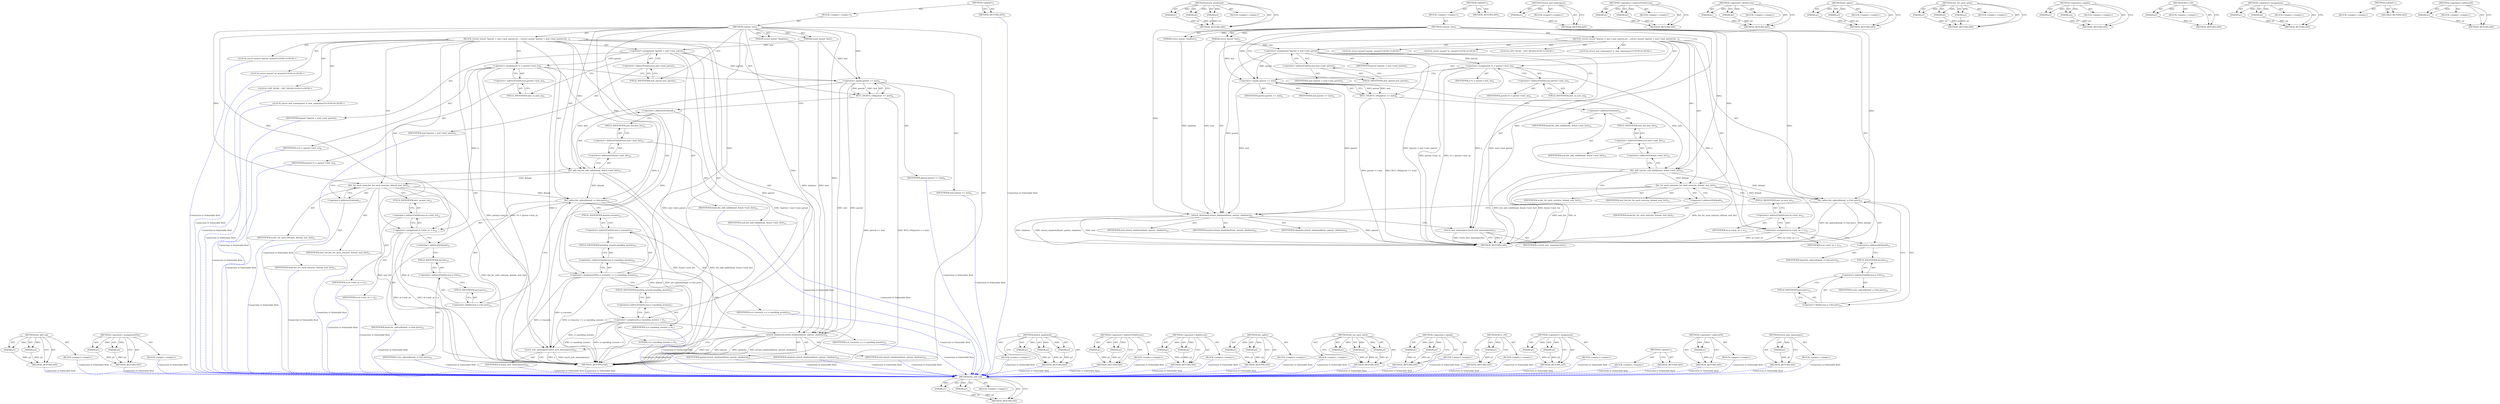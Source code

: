 digraph "touch_mnt_namespace" {
vulnerable_101 [label=<(METHOD,list_add_tail)>];
vulnerable_102 [label=<(PARAM,p1)>];
vulnerable_103 [label=<(PARAM,p2)>];
vulnerable_104 [label=<(BLOCK,&lt;empty&gt;,&lt;empty&gt;)>];
vulnerable_105 [label=<(METHOD_RETURN,ANY)>];
vulnerable_126 [label=<(METHOD,attach_shadowed)>];
vulnerable_127 [label=<(PARAM,p1)>];
vulnerable_128 [label=<(PARAM,p2)>];
vulnerable_129 [label=<(PARAM,p3)>];
vulnerable_130 [label=<(BLOCK,&lt;empty&gt;,&lt;empty&gt;)>];
vulnerable_131 [label=<(METHOD_RETURN,ANY)>];
vulnerable_6 [label=<(METHOD,&lt;global&gt;)<SUB>1</SUB>>];
vulnerable_7 [label=<(BLOCK,&lt;empty&gt;,&lt;empty&gt;)<SUB>1</SUB>>];
vulnerable_8 [label=<(METHOD,commit_tree)<SUB>1</SUB>>];
vulnerable_9 [label=<(PARAM,struct mount *mnt)<SUB>1</SUB>>];
vulnerable_10 [label=<(PARAM,struct mount *shadows)<SUB>1</SUB>>];
vulnerable_11 [label=<(BLOCK,{
	struct mount *parent = mnt-&gt;mnt_parent;
	str...,{
	struct mount *parent = mnt-&gt;mnt_parent;
	str...)<SUB>2</SUB>>];
vulnerable_12 [label="<(LOCAL,struct mount* parent: mount*)<SUB>3</SUB>>"];
vulnerable_13 [label=<(&lt;operator&gt;.assignment,*parent = mnt-&gt;mnt_parent)<SUB>3</SUB>>];
vulnerable_14 [label=<(IDENTIFIER,parent,*parent = mnt-&gt;mnt_parent)<SUB>3</SUB>>];
vulnerable_15 [label=<(&lt;operator&gt;.indirectFieldAccess,mnt-&gt;mnt_parent)<SUB>3</SUB>>];
vulnerable_16 [label=<(IDENTIFIER,mnt,*parent = mnt-&gt;mnt_parent)<SUB>3</SUB>>];
vulnerable_17 [label=<(FIELD_IDENTIFIER,mnt_parent,mnt_parent)<SUB>3</SUB>>];
vulnerable_18 [label="<(LOCAL,struct mount* m: mount*)<SUB>4</SUB>>"];
vulnerable_19 [label="<(LOCAL,LIST_HEAD : LIST_HEAD)<SUB>5</SUB>>"];
vulnerable_20 [label="<(LOCAL,struct mnt_namespace* n: mnt_namespace*)<SUB>6</SUB>>"];
vulnerable_21 [label=<(&lt;operator&gt;.assignment,*n = parent-&gt;mnt_ns)<SUB>6</SUB>>];
vulnerable_22 [label=<(IDENTIFIER,n,*n = parent-&gt;mnt_ns)<SUB>6</SUB>>];
vulnerable_23 [label=<(&lt;operator&gt;.indirectFieldAccess,parent-&gt;mnt_ns)<SUB>6</SUB>>];
vulnerable_24 [label=<(IDENTIFIER,parent,*n = parent-&gt;mnt_ns)<SUB>6</SUB>>];
vulnerable_25 [label=<(FIELD_IDENTIFIER,mnt_ns,mnt_ns)<SUB>6</SUB>>];
vulnerable_26 [label=<(BUG_ON,BUG_ON(parent == mnt))<SUB>8</SUB>>];
vulnerable_27 [label=<(&lt;operator&gt;.equals,parent == mnt)<SUB>8</SUB>>];
vulnerable_28 [label=<(IDENTIFIER,parent,parent == mnt)<SUB>8</SUB>>];
vulnerable_29 [label=<(IDENTIFIER,mnt,parent == mnt)<SUB>8</SUB>>];
vulnerable_30 [label=<(list_add_tail,list_add_tail(&amp;head, &amp;mnt-&gt;mnt_list))<SUB>10</SUB>>];
vulnerable_31 [label=<(&lt;operator&gt;.addressOf,&amp;head)<SUB>10</SUB>>];
vulnerable_32 [label=<(IDENTIFIER,head,list_add_tail(&amp;head, &amp;mnt-&gt;mnt_list))<SUB>10</SUB>>];
vulnerable_33 [label=<(&lt;operator&gt;.addressOf,&amp;mnt-&gt;mnt_list)<SUB>10</SUB>>];
vulnerable_34 [label=<(&lt;operator&gt;.indirectFieldAccess,mnt-&gt;mnt_list)<SUB>10</SUB>>];
vulnerable_35 [label=<(IDENTIFIER,mnt,list_add_tail(&amp;head, &amp;mnt-&gt;mnt_list))<SUB>10</SUB>>];
vulnerable_36 [label=<(FIELD_IDENTIFIER,mnt_list,mnt_list)<SUB>10</SUB>>];
vulnerable_37 [label=<(list_for_each_entry,list_for_each_entry(m, &amp;head, mnt_list))<SUB>11</SUB>>];
vulnerable_38 [label=<(IDENTIFIER,m,list_for_each_entry(m, &amp;head, mnt_list))<SUB>11</SUB>>];
vulnerable_39 [label=<(&lt;operator&gt;.addressOf,&amp;head)<SUB>11</SUB>>];
vulnerable_40 [label=<(IDENTIFIER,head,list_for_each_entry(m, &amp;head, mnt_list))<SUB>11</SUB>>];
vulnerable_41 [label=<(IDENTIFIER,mnt_list,list_for_each_entry(m, &amp;head, mnt_list))<SUB>11</SUB>>];
vulnerable_42 [label=<(&lt;operator&gt;.assignment,m-&gt;mnt_ns = n)<SUB>12</SUB>>];
vulnerable_43 [label=<(&lt;operator&gt;.indirectFieldAccess,m-&gt;mnt_ns)<SUB>12</SUB>>];
vulnerable_44 [label=<(IDENTIFIER,m,m-&gt;mnt_ns = n)<SUB>12</SUB>>];
vulnerable_45 [label=<(FIELD_IDENTIFIER,mnt_ns,mnt_ns)<SUB>12</SUB>>];
vulnerable_46 [label=<(IDENTIFIER,n,m-&gt;mnt_ns = n)<SUB>12</SUB>>];
vulnerable_47 [label=<(list_splice,list_splice(&amp;head, n-&gt;list.prev))<SUB>14</SUB>>];
vulnerable_48 [label=<(&lt;operator&gt;.addressOf,&amp;head)<SUB>14</SUB>>];
vulnerable_49 [label=<(IDENTIFIER,head,list_splice(&amp;head, n-&gt;list.prev))<SUB>14</SUB>>];
vulnerable_50 [label=<(&lt;operator&gt;.fieldAccess,n-&gt;list.prev)<SUB>14</SUB>>];
vulnerable_51 [label=<(&lt;operator&gt;.indirectFieldAccess,n-&gt;list)<SUB>14</SUB>>];
vulnerable_52 [label=<(IDENTIFIER,n,list_splice(&amp;head, n-&gt;list.prev))<SUB>14</SUB>>];
vulnerable_53 [label=<(FIELD_IDENTIFIER,list,list)<SUB>14</SUB>>];
vulnerable_54 [label=<(FIELD_IDENTIFIER,prev,prev)<SUB>14</SUB>>];
vulnerable_55 [label=<(attach_shadowed,attach_shadowed(mnt, parent, shadows))<SUB>16</SUB>>];
vulnerable_56 [label=<(IDENTIFIER,mnt,attach_shadowed(mnt, parent, shadows))<SUB>16</SUB>>];
vulnerable_57 [label=<(IDENTIFIER,parent,attach_shadowed(mnt, parent, shadows))<SUB>16</SUB>>];
vulnerable_58 [label=<(IDENTIFIER,shadows,attach_shadowed(mnt, parent, shadows))<SUB>16</SUB>>];
vulnerable_59 [label=<(touch_mnt_namespace,touch_mnt_namespace(n))<SUB>17</SUB>>];
vulnerable_60 [label=<(IDENTIFIER,n,touch_mnt_namespace(n))<SUB>17</SUB>>];
vulnerable_61 [label=<(METHOD_RETURN,void)<SUB>1</SUB>>];
vulnerable_63 [label=<(METHOD_RETURN,ANY)<SUB>1</SUB>>];
vulnerable_132 [label=<(METHOD,touch_mnt_namespace)>];
vulnerable_133 [label=<(PARAM,p1)>];
vulnerable_134 [label=<(BLOCK,&lt;empty&gt;,&lt;empty&gt;)>];
vulnerable_135 [label=<(METHOD_RETURN,ANY)>];
vulnerable_87 [label=<(METHOD,&lt;operator&gt;.indirectFieldAccess)>];
vulnerable_88 [label=<(PARAM,p1)>];
vulnerable_89 [label=<(PARAM,p2)>];
vulnerable_90 [label=<(BLOCK,&lt;empty&gt;,&lt;empty&gt;)>];
vulnerable_91 [label=<(METHOD_RETURN,ANY)>];
vulnerable_121 [label=<(METHOD,&lt;operator&gt;.fieldAccess)>];
vulnerable_122 [label=<(PARAM,p1)>];
vulnerable_123 [label=<(PARAM,p2)>];
vulnerable_124 [label=<(BLOCK,&lt;empty&gt;,&lt;empty&gt;)>];
vulnerable_125 [label=<(METHOD_RETURN,ANY)>];
vulnerable_116 [label=<(METHOD,list_splice)>];
vulnerable_117 [label=<(PARAM,p1)>];
vulnerable_118 [label=<(PARAM,p2)>];
vulnerable_119 [label=<(BLOCK,&lt;empty&gt;,&lt;empty&gt;)>];
vulnerable_120 [label=<(METHOD_RETURN,ANY)>];
vulnerable_110 [label=<(METHOD,list_for_each_entry)>];
vulnerable_111 [label=<(PARAM,p1)>];
vulnerable_112 [label=<(PARAM,p2)>];
vulnerable_113 [label=<(PARAM,p3)>];
vulnerable_114 [label=<(BLOCK,&lt;empty&gt;,&lt;empty&gt;)>];
vulnerable_115 [label=<(METHOD_RETURN,ANY)>];
vulnerable_96 [label=<(METHOD,&lt;operator&gt;.equals)>];
vulnerable_97 [label=<(PARAM,p1)>];
vulnerable_98 [label=<(PARAM,p2)>];
vulnerable_99 [label=<(BLOCK,&lt;empty&gt;,&lt;empty&gt;)>];
vulnerable_100 [label=<(METHOD_RETURN,ANY)>];
vulnerable_92 [label=<(METHOD,BUG_ON)>];
vulnerable_93 [label=<(PARAM,p1)>];
vulnerable_94 [label=<(BLOCK,&lt;empty&gt;,&lt;empty&gt;)>];
vulnerable_95 [label=<(METHOD_RETURN,ANY)>];
vulnerable_82 [label=<(METHOD,&lt;operator&gt;.assignment)>];
vulnerable_83 [label=<(PARAM,p1)>];
vulnerable_84 [label=<(PARAM,p2)>];
vulnerable_85 [label=<(BLOCK,&lt;empty&gt;,&lt;empty&gt;)>];
vulnerable_86 [label=<(METHOD_RETURN,ANY)>];
vulnerable_76 [label=<(METHOD,&lt;global&gt;)<SUB>1</SUB>>];
vulnerable_77 [label=<(BLOCK,&lt;empty&gt;,&lt;empty&gt;)>];
vulnerable_78 [label=<(METHOD_RETURN,ANY)>];
vulnerable_106 [label=<(METHOD,&lt;operator&gt;.addressOf)>];
vulnerable_107 [label=<(PARAM,p1)>];
vulnerable_108 [label=<(BLOCK,&lt;empty&gt;,&lt;empty&gt;)>];
vulnerable_109 [label=<(METHOD_RETURN,ANY)>];
fixed_115 [label=<(METHOD,list_add_tail)>];
fixed_116 [label=<(PARAM,p1)>];
fixed_117 [label=<(PARAM,p2)>];
fixed_118 [label=<(BLOCK,&lt;empty&gt;,&lt;empty&gt;)>];
fixed_119 [label=<(METHOD_RETURN,ANY)>];
fixed_140 [label=<(METHOD,&lt;operator&gt;.assignmentPlus)>];
fixed_141 [label=<(PARAM,p1)>];
fixed_142 [label=<(PARAM,p2)>];
fixed_143 [label=<(BLOCK,&lt;empty&gt;,&lt;empty&gt;)>];
fixed_144 [label=<(METHOD_RETURN,ANY)>];
fixed_6 [label=<(METHOD,&lt;global&gt;)<SUB>1</SUB>>];
fixed_7 [label=<(BLOCK,&lt;empty&gt;,&lt;empty&gt;)<SUB>1</SUB>>];
fixed_8 [label=<(METHOD,commit_tree)<SUB>1</SUB>>];
fixed_9 [label=<(PARAM,struct mount *mnt)<SUB>1</SUB>>];
fixed_10 [label=<(PARAM,struct mount *shadows)<SUB>1</SUB>>];
fixed_11 [label=<(BLOCK,{
	struct mount *parent = mnt-&gt;mnt_parent;
	str...,{
	struct mount *parent = mnt-&gt;mnt_parent;
	str...)<SUB>2</SUB>>];
fixed_12 [label="<(LOCAL,struct mount* parent: mount*)<SUB>3</SUB>>"];
fixed_13 [label=<(&lt;operator&gt;.assignment,*parent = mnt-&gt;mnt_parent)<SUB>3</SUB>>];
fixed_14 [label=<(IDENTIFIER,parent,*parent = mnt-&gt;mnt_parent)<SUB>3</SUB>>];
fixed_15 [label=<(&lt;operator&gt;.indirectFieldAccess,mnt-&gt;mnt_parent)<SUB>3</SUB>>];
fixed_16 [label=<(IDENTIFIER,mnt,*parent = mnt-&gt;mnt_parent)<SUB>3</SUB>>];
fixed_17 [label=<(FIELD_IDENTIFIER,mnt_parent,mnt_parent)<SUB>3</SUB>>];
fixed_18 [label="<(LOCAL,struct mount* m: mount*)<SUB>4</SUB>>"];
fixed_19 [label="<(LOCAL,LIST_HEAD : LIST_HEAD)<SUB>5</SUB>>"];
fixed_20 [label="<(LOCAL,struct mnt_namespace* n: mnt_namespace*)<SUB>6</SUB>>"];
fixed_21 [label=<(&lt;operator&gt;.assignment,*n = parent-&gt;mnt_ns)<SUB>6</SUB>>];
fixed_22 [label=<(IDENTIFIER,n,*n = parent-&gt;mnt_ns)<SUB>6</SUB>>];
fixed_23 [label=<(&lt;operator&gt;.indirectFieldAccess,parent-&gt;mnt_ns)<SUB>6</SUB>>];
fixed_24 [label=<(IDENTIFIER,parent,*n = parent-&gt;mnt_ns)<SUB>6</SUB>>];
fixed_25 [label=<(FIELD_IDENTIFIER,mnt_ns,mnt_ns)<SUB>6</SUB>>];
fixed_26 [label=<(BUG_ON,BUG_ON(parent == mnt))<SUB>8</SUB>>];
fixed_27 [label=<(&lt;operator&gt;.equals,parent == mnt)<SUB>8</SUB>>];
fixed_28 [label=<(IDENTIFIER,parent,parent == mnt)<SUB>8</SUB>>];
fixed_29 [label=<(IDENTIFIER,mnt,parent == mnt)<SUB>8</SUB>>];
fixed_30 [label=<(list_add_tail,list_add_tail(&amp;head, &amp;mnt-&gt;mnt_list))<SUB>10</SUB>>];
fixed_31 [label=<(&lt;operator&gt;.addressOf,&amp;head)<SUB>10</SUB>>];
fixed_32 [label=<(IDENTIFIER,head,list_add_tail(&amp;head, &amp;mnt-&gt;mnt_list))<SUB>10</SUB>>];
fixed_33 [label=<(&lt;operator&gt;.addressOf,&amp;mnt-&gt;mnt_list)<SUB>10</SUB>>];
fixed_34 [label=<(&lt;operator&gt;.indirectFieldAccess,mnt-&gt;mnt_list)<SUB>10</SUB>>];
fixed_35 [label=<(IDENTIFIER,mnt,list_add_tail(&amp;head, &amp;mnt-&gt;mnt_list))<SUB>10</SUB>>];
fixed_36 [label=<(FIELD_IDENTIFIER,mnt_list,mnt_list)<SUB>10</SUB>>];
fixed_37 [label=<(list_for_each_entry,list_for_each_entry(m, &amp;head, mnt_list))<SUB>11</SUB>>];
fixed_38 [label=<(IDENTIFIER,m,list_for_each_entry(m, &amp;head, mnt_list))<SUB>11</SUB>>];
fixed_39 [label=<(&lt;operator&gt;.addressOf,&amp;head)<SUB>11</SUB>>];
fixed_40 [label=<(IDENTIFIER,head,list_for_each_entry(m, &amp;head, mnt_list))<SUB>11</SUB>>];
fixed_41 [label=<(IDENTIFIER,mnt_list,list_for_each_entry(m, &amp;head, mnt_list))<SUB>11</SUB>>];
fixed_42 [label=<(&lt;operator&gt;.assignment,m-&gt;mnt_ns = n)<SUB>12</SUB>>];
fixed_43 [label=<(&lt;operator&gt;.indirectFieldAccess,m-&gt;mnt_ns)<SUB>12</SUB>>];
fixed_44 [label=<(IDENTIFIER,m,m-&gt;mnt_ns = n)<SUB>12</SUB>>];
fixed_45 [label=<(FIELD_IDENTIFIER,mnt_ns,mnt_ns)<SUB>12</SUB>>];
fixed_46 [label=<(IDENTIFIER,n,m-&gt;mnt_ns = n)<SUB>12</SUB>>];
fixed_47 [label=<(list_splice,list_splice(&amp;head, n-&gt;list.prev))<SUB>14</SUB>>];
fixed_48 [label=<(&lt;operator&gt;.addressOf,&amp;head)<SUB>14</SUB>>];
fixed_49 [label=<(IDENTIFIER,head,list_splice(&amp;head, n-&gt;list.prev))<SUB>14</SUB>>];
fixed_50 [label=<(&lt;operator&gt;.fieldAccess,n-&gt;list.prev)<SUB>14</SUB>>];
fixed_51 [label=<(&lt;operator&gt;.indirectFieldAccess,n-&gt;list)<SUB>14</SUB>>];
fixed_52 [label=<(IDENTIFIER,n,list_splice(&amp;head, n-&gt;list.prev))<SUB>14</SUB>>];
fixed_53 [label=<(FIELD_IDENTIFIER,list,list)<SUB>14</SUB>>];
fixed_54 [label=<(FIELD_IDENTIFIER,prev,prev)<SUB>14</SUB>>];
fixed_55 [label=<(&lt;operator&gt;.assignmentPlus,n-&gt;mounts += n-&gt;pending_mounts)<SUB>16</SUB>>];
fixed_56 [label=<(&lt;operator&gt;.indirectFieldAccess,n-&gt;mounts)<SUB>16</SUB>>];
fixed_57 [label=<(IDENTIFIER,n,n-&gt;mounts += n-&gt;pending_mounts)<SUB>16</SUB>>];
fixed_58 [label=<(FIELD_IDENTIFIER,mounts,mounts)<SUB>16</SUB>>];
fixed_59 [label=<(&lt;operator&gt;.indirectFieldAccess,n-&gt;pending_mounts)<SUB>16</SUB>>];
fixed_60 [label=<(IDENTIFIER,n,n-&gt;mounts += n-&gt;pending_mounts)<SUB>16</SUB>>];
fixed_61 [label=<(FIELD_IDENTIFIER,pending_mounts,pending_mounts)<SUB>16</SUB>>];
fixed_62 [label=<(&lt;operator&gt;.assignment,n-&gt;pending_mounts = 0)<SUB>17</SUB>>];
fixed_63 [label=<(&lt;operator&gt;.indirectFieldAccess,n-&gt;pending_mounts)<SUB>17</SUB>>];
fixed_64 [label=<(IDENTIFIER,n,n-&gt;pending_mounts = 0)<SUB>17</SUB>>];
fixed_65 [label=<(FIELD_IDENTIFIER,pending_mounts,pending_mounts)<SUB>17</SUB>>];
fixed_66 [label=<(LITERAL,0,n-&gt;pending_mounts = 0)<SUB>17</SUB>>];
fixed_67 [label=<(attach_shadowed,attach_shadowed(mnt, parent, shadows))<SUB>19</SUB>>];
fixed_68 [label=<(IDENTIFIER,mnt,attach_shadowed(mnt, parent, shadows))<SUB>19</SUB>>];
fixed_69 [label=<(IDENTIFIER,parent,attach_shadowed(mnt, parent, shadows))<SUB>19</SUB>>];
fixed_70 [label=<(IDENTIFIER,shadows,attach_shadowed(mnt, parent, shadows))<SUB>19</SUB>>];
fixed_71 [label=<(touch_mnt_namespace,touch_mnt_namespace(n))<SUB>20</SUB>>];
fixed_72 [label=<(IDENTIFIER,n,touch_mnt_namespace(n))<SUB>20</SUB>>];
fixed_73 [label=<(METHOD_RETURN,void)<SUB>1</SUB>>];
fixed_75 [label=<(METHOD_RETURN,ANY)<SUB>1</SUB>>];
fixed_145 [label=<(METHOD,attach_shadowed)>];
fixed_146 [label=<(PARAM,p1)>];
fixed_147 [label=<(PARAM,p2)>];
fixed_148 [label=<(PARAM,p3)>];
fixed_149 [label=<(BLOCK,&lt;empty&gt;,&lt;empty&gt;)>];
fixed_150 [label=<(METHOD_RETURN,ANY)>];
fixed_101 [label=<(METHOD,&lt;operator&gt;.indirectFieldAccess)>];
fixed_102 [label=<(PARAM,p1)>];
fixed_103 [label=<(PARAM,p2)>];
fixed_104 [label=<(BLOCK,&lt;empty&gt;,&lt;empty&gt;)>];
fixed_105 [label=<(METHOD_RETURN,ANY)>];
fixed_135 [label=<(METHOD,&lt;operator&gt;.fieldAccess)>];
fixed_136 [label=<(PARAM,p1)>];
fixed_137 [label=<(PARAM,p2)>];
fixed_138 [label=<(BLOCK,&lt;empty&gt;,&lt;empty&gt;)>];
fixed_139 [label=<(METHOD_RETURN,ANY)>];
fixed_130 [label=<(METHOD,list_splice)>];
fixed_131 [label=<(PARAM,p1)>];
fixed_132 [label=<(PARAM,p2)>];
fixed_133 [label=<(BLOCK,&lt;empty&gt;,&lt;empty&gt;)>];
fixed_134 [label=<(METHOD_RETURN,ANY)>];
fixed_124 [label=<(METHOD,list_for_each_entry)>];
fixed_125 [label=<(PARAM,p1)>];
fixed_126 [label=<(PARAM,p2)>];
fixed_127 [label=<(PARAM,p3)>];
fixed_128 [label=<(BLOCK,&lt;empty&gt;,&lt;empty&gt;)>];
fixed_129 [label=<(METHOD_RETURN,ANY)>];
fixed_110 [label=<(METHOD,&lt;operator&gt;.equals)>];
fixed_111 [label=<(PARAM,p1)>];
fixed_112 [label=<(PARAM,p2)>];
fixed_113 [label=<(BLOCK,&lt;empty&gt;,&lt;empty&gt;)>];
fixed_114 [label=<(METHOD_RETURN,ANY)>];
fixed_106 [label=<(METHOD,BUG_ON)>];
fixed_107 [label=<(PARAM,p1)>];
fixed_108 [label=<(BLOCK,&lt;empty&gt;,&lt;empty&gt;)>];
fixed_109 [label=<(METHOD_RETURN,ANY)>];
fixed_96 [label=<(METHOD,&lt;operator&gt;.assignment)>];
fixed_97 [label=<(PARAM,p1)>];
fixed_98 [label=<(PARAM,p2)>];
fixed_99 [label=<(BLOCK,&lt;empty&gt;,&lt;empty&gt;)>];
fixed_100 [label=<(METHOD_RETURN,ANY)>];
fixed_90 [label=<(METHOD,&lt;global&gt;)<SUB>1</SUB>>];
fixed_91 [label=<(BLOCK,&lt;empty&gt;,&lt;empty&gt;)>];
fixed_92 [label=<(METHOD_RETURN,ANY)>];
fixed_120 [label=<(METHOD,&lt;operator&gt;.addressOf)>];
fixed_121 [label=<(PARAM,p1)>];
fixed_122 [label=<(BLOCK,&lt;empty&gt;,&lt;empty&gt;)>];
fixed_123 [label=<(METHOD_RETURN,ANY)>];
fixed_151 [label=<(METHOD,touch_mnt_namespace)>];
fixed_152 [label=<(PARAM,p1)>];
fixed_153 [label=<(BLOCK,&lt;empty&gt;,&lt;empty&gt;)>];
fixed_154 [label=<(METHOD_RETURN,ANY)>];
vulnerable_101 -> vulnerable_102  [key=0, label="AST: "];
vulnerable_101 -> vulnerable_102  [key=1, label="DDG: "];
vulnerable_101 -> vulnerable_104  [key=0, label="AST: "];
vulnerable_101 -> vulnerable_103  [key=0, label="AST: "];
vulnerable_101 -> vulnerable_103  [key=1, label="DDG: "];
vulnerable_101 -> vulnerable_105  [key=0, label="AST: "];
vulnerable_101 -> vulnerable_105  [key=1, label="CFG: "];
vulnerable_102 -> vulnerable_105  [key=0, label="DDG: p1"];
vulnerable_103 -> vulnerable_105  [key=0, label="DDG: p2"];
vulnerable_126 -> vulnerable_127  [key=0, label="AST: "];
vulnerable_126 -> vulnerable_127  [key=1, label="DDG: "];
vulnerable_126 -> vulnerable_130  [key=0, label="AST: "];
vulnerable_126 -> vulnerable_128  [key=0, label="AST: "];
vulnerable_126 -> vulnerable_128  [key=1, label="DDG: "];
vulnerable_126 -> vulnerable_131  [key=0, label="AST: "];
vulnerable_126 -> vulnerable_131  [key=1, label="CFG: "];
vulnerable_126 -> vulnerable_129  [key=0, label="AST: "];
vulnerable_126 -> vulnerable_129  [key=1, label="DDG: "];
vulnerable_127 -> vulnerable_131  [key=0, label="DDG: p1"];
vulnerable_128 -> vulnerable_131  [key=0, label="DDG: p2"];
vulnerable_129 -> vulnerable_131  [key=0, label="DDG: p3"];
vulnerable_6 -> vulnerable_7  [key=0, label="AST: "];
vulnerable_6 -> vulnerable_63  [key=0, label="AST: "];
vulnerable_6 -> vulnerable_63  [key=1, label="CFG: "];
vulnerable_7 -> vulnerable_8  [key=0, label="AST: "];
vulnerable_8 -> vulnerable_9  [key=0, label="AST: "];
vulnerable_8 -> vulnerable_9  [key=1, label="DDG: "];
vulnerable_8 -> vulnerable_10  [key=0, label="AST: "];
vulnerable_8 -> vulnerable_10  [key=1, label="DDG: "];
vulnerable_8 -> vulnerable_11  [key=0, label="AST: "];
vulnerable_8 -> vulnerable_61  [key=0, label="AST: "];
vulnerable_8 -> vulnerable_17  [key=0, label="CFG: "];
vulnerable_8 -> vulnerable_42  [key=0, label="DDG: "];
vulnerable_8 -> vulnerable_30  [key=0, label="DDG: "];
vulnerable_8 -> vulnerable_37  [key=0, label="DDG: "];
vulnerable_8 -> vulnerable_47  [key=0, label="DDG: "];
vulnerable_8 -> vulnerable_55  [key=0, label="DDG: "];
vulnerable_8 -> vulnerable_59  [key=0, label="DDG: "];
vulnerable_8 -> vulnerable_27  [key=0, label="DDG: "];
vulnerable_9 -> vulnerable_13  [key=0, label="DDG: mnt"];
vulnerable_9 -> vulnerable_55  [key=0, label="DDG: mnt"];
vulnerable_9 -> vulnerable_27  [key=0, label="DDG: mnt"];
vulnerable_10 -> vulnerable_55  [key=0, label="DDG: shadows"];
vulnerable_11 -> vulnerable_12  [key=0, label="AST: "];
vulnerable_11 -> vulnerable_13  [key=0, label="AST: "];
vulnerable_11 -> vulnerable_18  [key=0, label="AST: "];
vulnerable_11 -> vulnerable_19  [key=0, label="AST: "];
vulnerable_11 -> vulnerable_20  [key=0, label="AST: "];
vulnerable_11 -> vulnerable_21  [key=0, label="AST: "];
vulnerable_11 -> vulnerable_26  [key=0, label="AST: "];
vulnerable_11 -> vulnerable_30  [key=0, label="AST: "];
vulnerable_11 -> vulnerable_37  [key=0, label="AST: "];
vulnerable_11 -> vulnerable_42  [key=0, label="AST: "];
vulnerable_11 -> vulnerable_47  [key=0, label="AST: "];
vulnerable_11 -> vulnerable_55  [key=0, label="AST: "];
vulnerable_11 -> vulnerable_59  [key=0, label="AST: "];
vulnerable_13 -> vulnerable_14  [key=0, label="AST: "];
vulnerable_13 -> vulnerable_15  [key=0, label="AST: "];
vulnerable_13 -> vulnerable_25  [key=0, label="CFG: "];
vulnerable_13 -> vulnerable_61  [key=0, label="DDG: mnt-&gt;mnt_parent"];
vulnerable_13 -> vulnerable_61  [key=1, label="DDG: *parent = mnt-&gt;mnt_parent"];
vulnerable_13 -> vulnerable_21  [key=0, label="DDG: parent"];
vulnerable_13 -> vulnerable_55  [key=0, label="DDG: parent"];
vulnerable_13 -> vulnerable_27  [key=0, label="DDG: parent"];
vulnerable_15 -> vulnerable_16  [key=0, label="AST: "];
vulnerable_15 -> vulnerable_17  [key=0, label="AST: "];
vulnerable_15 -> vulnerable_13  [key=0, label="CFG: "];
vulnerable_17 -> vulnerable_15  [key=0, label="CFG: "];
vulnerable_21 -> vulnerable_22  [key=0, label="AST: "];
vulnerable_21 -> vulnerable_23  [key=0, label="AST: "];
vulnerable_21 -> vulnerable_27  [key=0, label="CFG: "];
vulnerable_21 -> vulnerable_61  [key=0, label="DDG: parent-&gt;mnt_ns"];
vulnerable_21 -> vulnerable_61  [key=1, label="DDG: *n = parent-&gt;mnt_ns"];
vulnerable_21 -> vulnerable_42  [key=0, label="DDG: n"];
vulnerable_21 -> vulnerable_59  [key=0, label="DDG: n"];
vulnerable_23 -> vulnerable_24  [key=0, label="AST: "];
vulnerable_23 -> vulnerable_25  [key=0, label="AST: "];
vulnerable_23 -> vulnerable_21  [key=0, label="CFG: "];
vulnerable_25 -> vulnerable_23  [key=0, label="CFG: "];
vulnerable_26 -> vulnerable_27  [key=0, label="AST: "];
vulnerable_26 -> vulnerable_31  [key=0, label="CFG: "];
vulnerable_26 -> vulnerable_61  [key=0, label="DDG: parent == mnt"];
vulnerable_26 -> vulnerable_61  [key=1, label="DDG: BUG_ON(parent == mnt)"];
vulnerable_27 -> vulnerable_28  [key=0, label="AST: "];
vulnerable_27 -> vulnerable_29  [key=0, label="AST: "];
vulnerable_27 -> vulnerable_26  [key=0, label="CFG: "];
vulnerable_27 -> vulnerable_26  [key=1, label="DDG: parent"];
vulnerable_27 -> vulnerable_26  [key=2, label="DDG: mnt"];
vulnerable_27 -> vulnerable_30  [key=0, label="DDG: mnt"];
vulnerable_27 -> vulnerable_55  [key=0, label="DDG: mnt"];
vulnerable_27 -> vulnerable_55  [key=1, label="DDG: parent"];
vulnerable_30 -> vulnerable_31  [key=0, label="AST: "];
vulnerable_30 -> vulnerable_33  [key=0, label="AST: "];
vulnerable_30 -> vulnerable_39  [key=0, label="CFG: "];
vulnerable_30 -> vulnerable_61  [key=0, label="DDG: &amp;mnt-&gt;mnt_list"];
vulnerable_30 -> vulnerable_61  [key=1, label="DDG: list_add_tail(&amp;head, &amp;mnt-&gt;mnt_list)"];
vulnerable_30 -> vulnerable_37  [key=0, label="DDG: &amp;head"];
vulnerable_30 -> vulnerable_47  [key=0, label="DDG: &amp;head"];
vulnerable_31 -> vulnerable_32  [key=0, label="AST: "];
vulnerable_31 -> vulnerable_36  [key=0, label="CFG: "];
vulnerable_33 -> vulnerable_34  [key=0, label="AST: "];
vulnerable_33 -> vulnerable_30  [key=0, label="CFG: "];
vulnerable_34 -> vulnerable_35  [key=0, label="AST: "];
vulnerable_34 -> vulnerable_36  [key=0, label="AST: "];
vulnerable_34 -> vulnerable_33  [key=0, label="CFG: "];
vulnerable_36 -> vulnerable_34  [key=0, label="CFG: "];
vulnerable_37 -> vulnerable_38  [key=0, label="AST: "];
vulnerable_37 -> vulnerable_39  [key=0, label="AST: "];
vulnerable_37 -> vulnerable_41  [key=0, label="AST: "];
vulnerable_37 -> vulnerable_45  [key=0, label="CFG: "];
vulnerable_37 -> vulnerable_61  [key=0, label="DDG: m"];
vulnerable_37 -> vulnerable_61  [key=1, label="DDG: list_for_each_entry(m, &amp;head, mnt_list)"];
vulnerable_37 -> vulnerable_61  [key=2, label="DDG: mnt_list"];
vulnerable_37 -> vulnerable_47  [key=0, label="DDG: &amp;head"];
vulnerable_39 -> vulnerable_40  [key=0, label="AST: "];
vulnerable_39 -> vulnerable_37  [key=0, label="CFG: "];
vulnerable_42 -> vulnerable_43  [key=0, label="AST: "];
vulnerable_42 -> vulnerable_46  [key=0, label="AST: "];
vulnerable_42 -> vulnerable_48  [key=0, label="CFG: "];
vulnerable_42 -> vulnerable_61  [key=0, label="DDG: m-&gt;mnt_ns"];
vulnerable_42 -> vulnerable_61  [key=1, label="DDG: m-&gt;mnt_ns = n"];
vulnerable_43 -> vulnerable_44  [key=0, label="AST: "];
vulnerable_43 -> vulnerable_45  [key=0, label="AST: "];
vulnerable_43 -> vulnerable_42  [key=0, label="CFG: "];
vulnerable_45 -> vulnerable_43  [key=0, label="CFG: "];
vulnerable_47 -> vulnerable_48  [key=0, label="AST: "];
vulnerable_47 -> vulnerable_50  [key=0, label="AST: "];
vulnerable_47 -> vulnerable_55  [key=0, label="CFG: "];
vulnerable_47 -> vulnerable_61  [key=0, label="DDG: &amp;head"];
vulnerable_47 -> vulnerable_61  [key=1, label="DDG: list_splice(&amp;head, n-&gt;list.prev)"];
vulnerable_48 -> vulnerable_49  [key=0, label="AST: "];
vulnerable_48 -> vulnerable_53  [key=0, label="CFG: "];
vulnerable_50 -> vulnerable_51  [key=0, label="AST: "];
vulnerable_50 -> vulnerable_54  [key=0, label="AST: "];
vulnerable_50 -> vulnerable_47  [key=0, label="CFG: "];
vulnerable_51 -> vulnerable_52  [key=0, label="AST: "];
vulnerable_51 -> vulnerable_53  [key=0, label="AST: "];
vulnerable_51 -> vulnerable_54  [key=0, label="CFG: "];
vulnerable_53 -> vulnerable_51  [key=0, label="CFG: "];
vulnerable_54 -> vulnerable_50  [key=0, label="CFG: "];
vulnerable_55 -> vulnerable_56  [key=0, label="AST: "];
vulnerable_55 -> vulnerable_57  [key=0, label="AST: "];
vulnerable_55 -> vulnerable_58  [key=0, label="AST: "];
vulnerable_55 -> vulnerable_59  [key=0, label="CFG: "];
vulnerable_55 -> vulnerable_61  [key=0, label="DDG: mnt"];
vulnerable_55 -> vulnerable_61  [key=1, label="DDG: parent"];
vulnerable_55 -> vulnerable_61  [key=2, label="DDG: shadows"];
vulnerable_55 -> vulnerable_61  [key=3, label="DDG: attach_shadowed(mnt, parent, shadows)"];
vulnerable_59 -> vulnerable_60  [key=0, label="AST: "];
vulnerable_59 -> vulnerable_61  [key=0, label="CFG: "];
vulnerable_59 -> vulnerable_61  [key=1, label="DDG: n"];
vulnerable_59 -> vulnerable_61  [key=2, label="DDG: touch_mnt_namespace(n)"];
vulnerable_132 -> vulnerable_133  [key=0, label="AST: "];
vulnerable_132 -> vulnerable_133  [key=1, label="DDG: "];
vulnerable_132 -> vulnerable_134  [key=0, label="AST: "];
vulnerable_132 -> vulnerable_135  [key=0, label="AST: "];
vulnerable_132 -> vulnerable_135  [key=1, label="CFG: "];
vulnerable_133 -> vulnerable_135  [key=0, label="DDG: p1"];
vulnerable_87 -> vulnerable_88  [key=0, label="AST: "];
vulnerable_87 -> vulnerable_88  [key=1, label="DDG: "];
vulnerable_87 -> vulnerable_90  [key=0, label="AST: "];
vulnerable_87 -> vulnerable_89  [key=0, label="AST: "];
vulnerable_87 -> vulnerable_89  [key=1, label="DDG: "];
vulnerable_87 -> vulnerable_91  [key=0, label="AST: "];
vulnerable_87 -> vulnerable_91  [key=1, label="CFG: "];
vulnerable_88 -> vulnerable_91  [key=0, label="DDG: p1"];
vulnerable_89 -> vulnerable_91  [key=0, label="DDG: p2"];
vulnerable_121 -> vulnerable_122  [key=0, label="AST: "];
vulnerable_121 -> vulnerable_122  [key=1, label="DDG: "];
vulnerable_121 -> vulnerable_124  [key=0, label="AST: "];
vulnerable_121 -> vulnerable_123  [key=0, label="AST: "];
vulnerable_121 -> vulnerable_123  [key=1, label="DDG: "];
vulnerable_121 -> vulnerable_125  [key=0, label="AST: "];
vulnerable_121 -> vulnerable_125  [key=1, label="CFG: "];
vulnerable_122 -> vulnerable_125  [key=0, label="DDG: p1"];
vulnerable_123 -> vulnerable_125  [key=0, label="DDG: p2"];
vulnerable_116 -> vulnerable_117  [key=0, label="AST: "];
vulnerable_116 -> vulnerable_117  [key=1, label="DDG: "];
vulnerable_116 -> vulnerable_119  [key=0, label="AST: "];
vulnerable_116 -> vulnerable_118  [key=0, label="AST: "];
vulnerable_116 -> vulnerable_118  [key=1, label="DDG: "];
vulnerable_116 -> vulnerable_120  [key=0, label="AST: "];
vulnerable_116 -> vulnerable_120  [key=1, label="CFG: "];
vulnerable_117 -> vulnerable_120  [key=0, label="DDG: p1"];
vulnerable_118 -> vulnerable_120  [key=0, label="DDG: p2"];
vulnerable_110 -> vulnerable_111  [key=0, label="AST: "];
vulnerable_110 -> vulnerable_111  [key=1, label="DDG: "];
vulnerable_110 -> vulnerable_114  [key=0, label="AST: "];
vulnerable_110 -> vulnerable_112  [key=0, label="AST: "];
vulnerable_110 -> vulnerable_112  [key=1, label="DDG: "];
vulnerable_110 -> vulnerable_115  [key=0, label="AST: "];
vulnerable_110 -> vulnerable_115  [key=1, label="CFG: "];
vulnerable_110 -> vulnerable_113  [key=0, label="AST: "];
vulnerable_110 -> vulnerable_113  [key=1, label="DDG: "];
vulnerable_111 -> vulnerable_115  [key=0, label="DDG: p1"];
vulnerable_112 -> vulnerable_115  [key=0, label="DDG: p2"];
vulnerable_113 -> vulnerable_115  [key=0, label="DDG: p3"];
vulnerable_96 -> vulnerable_97  [key=0, label="AST: "];
vulnerable_96 -> vulnerable_97  [key=1, label="DDG: "];
vulnerable_96 -> vulnerable_99  [key=0, label="AST: "];
vulnerable_96 -> vulnerable_98  [key=0, label="AST: "];
vulnerable_96 -> vulnerable_98  [key=1, label="DDG: "];
vulnerable_96 -> vulnerable_100  [key=0, label="AST: "];
vulnerable_96 -> vulnerable_100  [key=1, label="CFG: "];
vulnerable_97 -> vulnerable_100  [key=0, label="DDG: p1"];
vulnerable_98 -> vulnerable_100  [key=0, label="DDG: p2"];
vulnerable_92 -> vulnerable_93  [key=0, label="AST: "];
vulnerable_92 -> vulnerable_93  [key=1, label="DDG: "];
vulnerable_92 -> vulnerable_94  [key=0, label="AST: "];
vulnerable_92 -> vulnerable_95  [key=0, label="AST: "];
vulnerable_92 -> vulnerable_95  [key=1, label="CFG: "];
vulnerable_93 -> vulnerable_95  [key=0, label="DDG: p1"];
vulnerable_82 -> vulnerable_83  [key=0, label="AST: "];
vulnerable_82 -> vulnerable_83  [key=1, label="DDG: "];
vulnerable_82 -> vulnerable_85  [key=0, label="AST: "];
vulnerable_82 -> vulnerable_84  [key=0, label="AST: "];
vulnerable_82 -> vulnerable_84  [key=1, label="DDG: "];
vulnerable_82 -> vulnerable_86  [key=0, label="AST: "];
vulnerable_82 -> vulnerable_86  [key=1, label="CFG: "];
vulnerable_83 -> vulnerable_86  [key=0, label="DDG: p1"];
vulnerable_84 -> vulnerable_86  [key=0, label="DDG: p2"];
vulnerable_76 -> vulnerable_77  [key=0, label="AST: "];
vulnerable_76 -> vulnerable_78  [key=0, label="AST: "];
vulnerable_76 -> vulnerable_78  [key=1, label="CFG: "];
vulnerable_106 -> vulnerable_107  [key=0, label="AST: "];
vulnerable_106 -> vulnerable_107  [key=1, label="DDG: "];
vulnerable_106 -> vulnerable_108  [key=0, label="AST: "];
vulnerable_106 -> vulnerable_109  [key=0, label="AST: "];
vulnerable_106 -> vulnerable_109  [key=1, label="CFG: "];
vulnerable_107 -> vulnerable_109  [key=0, label="DDG: p1"];
fixed_115 -> fixed_116  [key=0, label="AST: "];
fixed_115 -> fixed_116  [key=1, label="DDG: "];
fixed_115 -> fixed_118  [key=0, label="AST: "];
fixed_115 -> fixed_117  [key=0, label="AST: "];
fixed_115 -> fixed_117  [key=1, label="DDG: "];
fixed_115 -> fixed_119  [key=0, label="AST: "];
fixed_115 -> fixed_119  [key=1, label="CFG: "];
fixed_116 -> fixed_119  [key=0, label="DDG: p1"];
fixed_117 -> fixed_119  [key=0, label="DDG: p2"];
fixed_118 -> vulnerable_101  [color=blue, key=0, label="Connection to Vulnerable Root", penwidth="2.0", style=dashed];
fixed_119 -> vulnerable_101  [color=blue, key=0, label="Connection to Vulnerable Root", penwidth="2.0", style=dashed];
fixed_140 -> fixed_141  [key=0, label="AST: "];
fixed_140 -> fixed_141  [key=1, label="DDG: "];
fixed_140 -> fixed_143  [key=0, label="AST: "];
fixed_140 -> fixed_142  [key=0, label="AST: "];
fixed_140 -> fixed_142  [key=1, label="DDG: "];
fixed_140 -> fixed_144  [key=0, label="AST: "];
fixed_140 -> fixed_144  [key=1, label="CFG: "];
fixed_141 -> fixed_144  [key=0, label="DDG: p1"];
fixed_142 -> fixed_144  [key=0, label="DDG: p2"];
fixed_143 -> vulnerable_101  [color=blue, key=0, label="Connection to Vulnerable Root", penwidth="2.0", style=dashed];
fixed_144 -> vulnerable_101  [color=blue, key=0, label="Connection to Vulnerable Root", penwidth="2.0", style=dashed];
fixed_6 -> fixed_7  [key=0, label="AST: "];
fixed_6 -> fixed_75  [key=0, label="AST: "];
fixed_6 -> fixed_75  [key=1, label="CFG: "];
fixed_7 -> fixed_8  [key=0, label="AST: "];
fixed_8 -> fixed_9  [key=0, label="AST: "];
fixed_8 -> fixed_9  [key=1, label="DDG: "];
fixed_8 -> fixed_10  [key=0, label="AST: "];
fixed_8 -> fixed_10  [key=1, label="DDG: "];
fixed_8 -> fixed_11  [key=0, label="AST: "];
fixed_8 -> fixed_73  [key=0, label="AST: "];
fixed_8 -> fixed_17  [key=0, label="CFG: "];
fixed_8 -> fixed_42  [key=0, label="DDG: "];
fixed_8 -> fixed_55  [key=0, label="DDG: "];
fixed_8 -> fixed_62  [key=0, label="DDG: "];
fixed_8 -> fixed_30  [key=0, label="DDG: "];
fixed_8 -> fixed_37  [key=0, label="DDG: "];
fixed_8 -> fixed_47  [key=0, label="DDG: "];
fixed_8 -> fixed_67  [key=0, label="DDG: "];
fixed_8 -> fixed_71  [key=0, label="DDG: "];
fixed_8 -> fixed_27  [key=0, label="DDG: "];
fixed_9 -> fixed_13  [key=0, label="DDG: mnt"];
fixed_9 -> fixed_67  [key=0, label="DDG: mnt"];
fixed_9 -> fixed_27  [key=0, label="DDG: mnt"];
fixed_10 -> fixed_67  [key=0, label="DDG: shadows"];
fixed_11 -> fixed_12  [key=0, label="AST: "];
fixed_11 -> fixed_13  [key=0, label="AST: "];
fixed_11 -> fixed_18  [key=0, label="AST: "];
fixed_11 -> fixed_19  [key=0, label="AST: "];
fixed_11 -> fixed_20  [key=0, label="AST: "];
fixed_11 -> fixed_21  [key=0, label="AST: "];
fixed_11 -> fixed_26  [key=0, label="AST: "];
fixed_11 -> fixed_30  [key=0, label="AST: "];
fixed_11 -> fixed_37  [key=0, label="AST: "];
fixed_11 -> fixed_42  [key=0, label="AST: "];
fixed_11 -> fixed_47  [key=0, label="AST: "];
fixed_11 -> fixed_55  [key=0, label="AST: "];
fixed_11 -> fixed_62  [key=0, label="AST: "];
fixed_11 -> fixed_67  [key=0, label="AST: "];
fixed_11 -> fixed_71  [key=0, label="AST: "];
fixed_12 -> vulnerable_101  [color=blue, key=0, label="Connection to Vulnerable Root", penwidth="2.0", style=dashed];
fixed_13 -> fixed_14  [key=0, label="AST: "];
fixed_13 -> fixed_15  [key=0, label="AST: "];
fixed_13 -> fixed_25  [key=0, label="CFG: "];
fixed_13 -> fixed_73  [key=0, label="DDG: mnt-&gt;mnt_parent"];
fixed_13 -> fixed_73  [key=1, label="DDG: *parent = mnt-&gt;mnt_parent"];
fixed_13 -> fixed_21  [key=0, label="DDG: parent"];
fixed_13 -> fixed_67  [key=0, label="DDG: parent"];
fixed_13 -> fixed_27  [key=0, label="DDG: parent"];
fixed_14 -> vulnerable_101  [color=blue, key=0, label="Connection to Vulnerable Root", penwidth="2.0", style=dashed];
fixed_15 -> fixed_16  [key=0, label="AST: "];
fixed_15 -> fixed_17  [key=0, label="AST: "];
fixed_15 -> fixed_13  [key=0, label="CFG: "];
fixed_16 -> vulnerable_101  [color=blue, key=0, label="Connection to Vulnerable Root", penwidth="2.0", style=dashed];
fixed_17 -> fixed_15  [key=0, label="CFG: "];
fixed_18 -> vulnerable_101  [color=blue, key=0, label="Connection to Vulnerable Root", penwidth="2.0", style=dashed];
fixed_19 -> vulnerable_101  [color=blue, key=0, label="Connection to Vulnerable Root", penwidth="2.0", style=dashed];
fixed_20 -> vulnerable_101  [color=blue, key=0, label="Connection to Vulnerable Root", penwidth="2.0", style=dashed];
fixed_21 -> fixed_22  [key=0, label="AST: "];
fixed_21 -> fixed_23  [key=0, label="AST: "];
fixed_21 -> fixed_27  [key=0, label="CFG: "];
fixed_21 -> fixed_73  [key=0, label="DDG: parent-&gt;mnt_ns"];
fixed_21 -> fixed_73  [key=1, label="DDG: *n = parent-&gt;mnt_ns"];
fixed_21 -> fixed_42  [key=0, label="DDG: n"];
fixed_21 -> fixed_55  [key=0, label="DDG: n"];
fixed_21 -> fixed_71  [key=0, label="DDG: n"];
fixed_22 -> vulnerable_101  [color=blue, key=0, label="Connection to Vulnerable Root", penwidth="2.0", style=dashed];
fixed_23 -> fixed_24  [key=0, label="AST: "];
fixed_23 -> fixed_25  [key=0, label="AST: "];
fixed_23 -> fixed_21  [key=0, label="CFG: "];
fixed_24 -> vulnerable_101  [color=blue, key=0, label="Connection to Vulnerable Root", penwidth="2.0", style=dashed];
fixed_25 -> fixed_23  [key=0, label="CFG: "];
fixed_26 -> fixed_27  [key=0, label="AST: "];
fixed_26 -> fixed_31  [key=0, label="CFG: "];
fixed_26 -> fixed_73  [key=0, label="DDG: parent == mnt"];
fixed_26 -> fixed_73  [key=1, label="DDG: BUG_ON(parent == mnt)"];
fixed_27 -> fixed_28  [key=0, label="AST: "];
fixed_27 -> fixed_29  [key=0, label="AST: "];
fixed_27 -> fixed_26  [key=0, label="CFG: "];
fixed_27 -> fixed_26  [key=1, label="DDG: parent"];
fixed_27 -> fixed_26  [key=2, label="DDG: mnt"];
fixed_27 -> fixed_30  [key=0, label="DDG: mnt"];
fixed_27 -> fixed_67  [key=0, label="DDG: mnt"];
fixed_27 -> fixed_67  [key=1, label="DDG: parent"];
fixed_28 -> vulnerable_101  [color=blue, key=0, label="Connection to Vulnerable Root", penwidth="2.0", style=dashed];
fixed_29 -> vulnerable_101  [color=blue, key=0, label="Connection to Vulnerable Root", penwidth="2.0", style=dashed];
fixed_30 -> fixed_31  [key=0, label="AST: "];
fixed_30 -> fixed_33  [key=0, label="AST: "];
fixed_30 -> fixed_39  [key=0, label="CFG: "];
fixed_30 -> fixed_73  [key=0, label="DDG: &amp;mnt-&gt;mnt_list"];
fixed_30 -> fixed_73  [key=1, label="DDG: list_add_tail(&amp;head, &amp;mnt-&gt;mnt_list)"];
fixed_30 -> fixed_37  [key=0, label="DDG: &amp;head"];
fixed_30 -> fixed_47  [key=0, label="DDG: &amp;head"];
fixed_31 -> fixed_32  [key=0, label="AST: "];
fixed_31 -> fixed_36  [key=0, label="CFG: "];
fixed_32 -> vulnerable_101  [color=blue, key=0, label="Connection to Vulnerable Root", penwidth="2.0", style=dashed];
fixed_33 -> fixed_34  [key=0, label="AST: "];
fixed_33 -> fixed_30  [key=0, label="CFG: "];
fixed_34 -> fixed_35  [key=0, label="AST: "];
fixed_34 -> fixed_36  [key=0, label="AST: "];
fixed_34 -> fixed_33  [key=0, label="CFG: "];
fixed_35 -> vulnerable_101  [color=blue, key=0, label="Connection to Vulnerable Root", penwidth="2.0", style=dashed];
fixed_36 -> fixed_34  [key=0, label="CFG: "];
fixed_37 -> fixed_38  [key=0, label="AST: "];
fixed_37 -> fixed_39  [key=0, label="AST: "];
fixed_37 -> fixed_41  [key=0, label="AST: "];
fixed_37 -> fixed_45  [key=0, label="CFG: "];
fixed_37 -> fixed_73  [key=0, label="DDG: m"];
fixed_37 -> fixed_73  [key=1, label="DDG: list_for_each_entry(m, &amp;head, mnt_list)"];
fixed_37 -> fixed_73  [key=2, label="DDG: mnt_list"];
fixed_37 -> fixed_47  [key=0, label="DDG: &amp;head"];
fixed_38 -> vulnerable_101  [color=blue, key=0, label="Connection to Vulnerable Root", penwidth="2.0", style=dashed];
fixed_39 -> fixed_40  [key=0, label="AST: "];
fixed_39 -> fixed_37  [key=0, label="CFG: "];
fixed_40 -> vulnerable_101  [color=blue, key=0, label="Connection to Vulnerable Root", penwidth="2.0", style=dashed];
fixed_41 -> vulnerable_101  [color=blue, key=0, label="Connection to Vulnerable Root", penwidth="2.0", style=dashed];
fixed_42 -> fixed_43  [key=0, label="AST: "];
fixed_42 -> fixed_46  [key=0, label="AST: "];
fixed_42 -> fixed_48  [key=0, label="CFG: "];
fixed_42 -> fixed_73  [key=0, label="DDG: m-&gt;mnt_ns"];
fixed_42 -> fixed_73  [key=1, label="DDG: m-&gt;mnt_ns = n"];
fixed_43 -> fixed_44  [key=0, label="AST: "];
fixed_43 -> fixed_45  [key=0, label="AST: "];
fixed_43 -> fixed_42  [key=0, label="CFG: "];
fixed_44 -> vulnerable_101  [color=blue, key=0, label="Connection to Vulnerable Root", penwidth="2.0", style=dashed];
fixed_45 -> fixed_43  [key=0, label="CFG: "];
fixed_46 -> vulnerable_101  [color=blue, key=0, label="Connection to Vulnerable Root", penwidth="2.0", style=dashed];
fixed_47 -> fixed_48  [key=0, label="AST: "];
fixed_47 -> fixed_50  [key=0, label="AST: "];
fixed_47 -> fixed_58  [key=0, label="CFG: "];
fixed_47 -> fixed_73  [key=0, label="DDG: &amp;head"];
fixed_47 -> fixed_73  [key=1, label="DDG: list_splice(&amp;head, n-&gt;list.prev)"];
fixed_48 -> fixed_49  [key=0, label="AST: "];
fixed_48 -> fixed_53  [key=0, label="CFG: "];
fixed_49 -> vulnerable_101  [color=blue, key=0, label="Connection to Vulnerable Root", penwidth="2.0", style=dashed];
fixed_50 -> fixed_51  [key=0, label="AST: "];
fixed_50 -> fixed_54  [key=0, label="AST: "];
fixed_50 -> fixed_47  [key=0, label="CFG: "];
fixed_51 -> fixed_52  [key=0, label="AST: "];
fixed_51 -> fixed_53  [key=0, label="AST: "];
fixed_51 -> fixed_54  [key=0, label="CFG: "];
fixed_52 -> vulnerable_101  [color=blue, key=0, label="Connection to Vulnerable Root", penwidth="2.0", style=dashed];
fixed_53 -> fixed_51  [key=0, label="CFG: "];
fixed_54 -> fixed_50  [key=0, label="CFG: "];
fixed_55 -> fixed_56  [key=0, label="AST: "];
fixed_55 -> fixed_59  [key=0, label="AST: "];
fixed_55 -> fixed_65  [key=0, label="CFG: "];
fixed_55 -> fixed_73  [key=0, label="DDG: n-&gt;mounts"];
fixed_55 -> fixed_73  [key=1, label="DDG: n-&gt;mounts += n-&gt;pending_mounts"];
fixed_55 -> fixed_71  [key=0, label="DDG: n-&gt;mounts"];
fixed_56 -> fixed_57  [key=0, label="AST: "];
fixed_56 -> fixed_58  [key=0, label="AST: "];
fixed_56 -> fixed_61  [key=0, label="CFG: "];
fixed_57 -> vulnerable_101  [color=blue, key=0, label="Connection to Vulnerable Root", penwidth="2.0", style=dashed];
fixed_58 -> fixed_56  [key=0, label="CFG: "];
fixed_59 -> fixed_60  [key=0, label="AST: "];
fixed_59 -> fixed_61  [key=0, label="AST: "];
fixed_59 -> fixed_55  [key=0, label="CFG: "];
fixed_60 -> vulnerable_101  [color=blue, key=0, label="Connection to Vulnerable Root", penwidth="2.0", style=dashed];
fixed_61 -> fixed_59  [key=0, label="CFG: "];
fixed_62 -> fixed_63  [key=0, label="AST: "];
fixed_62 -> fixed_66  [key=0, label="AST: "];
fixed_62 -> fixed_67  [key=0, label="CFG: "];
fixed_62 -> fixed_73  [key=0, label="DDG: n-&gt;pending_mounts"];
fixed_62 -> fixed_73  [key=1, label="DDG: n-&gt;pending_mounts = 0"];
fixed_62 -> fixed_71  [key=0, label="DDG: n-&gt;pending_mounts"];
fixed_63 -> fixed_64  [key=0, label="AST: "];
fixed_63 -> fixed_65  [key=0, label="AST: "];
fixed_63 -> fixed_62  [key=0, label="CFG: "];
fixed_64 -> vulnerable_101  [color=blue, key=0, label="Connection to Vulnerable Root", penwidth="2.0", style=dashed];
fixed_65 -> fixed_63  [key=0, label="CFG: "];
fixed_66 -> vulnerable_101  [color=blue, key=0, label="Connection to Vulnerable Root", penwidth="2.0", style=dashed];
fixed_67 -> fixed_68  [key=0, label="AST: "];
fixed_67 -> fixed_69  [key=0, label="AST: "];
fixed_67 -> fixed_70  [key=0, label="AST: "];
fixed_67 -> fixed_71  [key=0, label="CFG: "];
fixed_67 -> fixed_73  [key=0, label="DDG: mnt"];
fixed_67 -> fixed_73  [key=1, label="DDG: parent"];
fixed_67 -> fixed_73  [key=2, label="DDG: shadows"];
fixed_67 -> fixed_73  [key=3, label="DDG: attach_shadowed(mnt, parent, shadows)"];
fixed_68 -> vulnerable_101  [color=blue, key=0, label="Connection to Vulnerable Root", penwidth="2.0", style=dashed];
fixed_69 -> vulnerable_101  [color=blue, key=0, label="Connection to Vulnerable Root", penwidth="2.0", style=dashed];
fixed_70 -> vulnerable_101  [color=blue, key=0, label="Connection to Vulnerable Root", penwidth="2.0", style=dashed];
fixed_71 -> fixed_72  [key=0, label="AST: "];
fixed_71 -> fixed_73  [key=0, label="CFG: "];
fixed_71 -> fixed_73  [key=1, label="DDG: n"];
fixed_71 -> fixed_73  [key=2, label="DDG: touch_mnt_namespace(n)"];
fixed_72 -> vulnerable_101  [color=blue, key=0, label="Connection to Vulnerable Root", penwidth="2.0", style=dashed];
fixed_73 -> vulnerable_101  [color=blue, key=0, label="Connection to Vulnerable Root", penwidth="2.0", style=dashed];
fixed_75 -> vulnerable_101  [color=blue, key=0, label="Connection to Vulnerable Root", penwidth="2.0", style=dashed];
fixed_145 -> fixed_146  [key=0, label="AST: "];
fixed_145 -> fixed_146  [key=1, label="DDG: "];
fixed_145 -> fixed_149  [key=0, label="AST: "];
fixed_145 -> fixed_147  [key=0, label="AST: "];
fixed_145 -> fixed_147  [key=1, label="DDG: "];
fixed_145 -> fixed_150  [key=0, label="AST: "];
fixed_145 -> fixed_150  [key=1, label="CFG: "];
fixed_145 -> fixed_148  [key=0, label="AST: "];
fixed_145 -> fixed_148  [key=1, label="DDG: "];
fixed_146 -> fixed_150  [key=0, label="DDG: p1"];
fixed_147 -> fixed_150  [key=0, label="DDG: p2"];
fixed_148 -> fixed_150  [key=0, label="DDG: p3"];
fixed_149 -> vulnerable_101  [color=blue, key=0, label="Connection to Vulnerable Root", penwidth="2.0", style=dashed];
fixed_150 -> vulnerable_101  [color=blue, key=0, label="Connection to Vulnerable Root", penwidth="2.0", style=dashed];
fixed_101 -> fixed_102  [key=0, label="AST: "];
fixed_101 -> fixed_102  [key=1, label="DDG: "];
fixed_101 -> fixed_104  [key=0, label="AST: "];
fixed_101 -> fixed_103  [key=0, label="AST: "];
fixed_101 -> fixed_103  [key=1, label="DDG: "];
fixed_101 -> fixed_105  [key=0, label="AST: "];
fixed_101 -> fixed_105  [key=1, label="CFG: "];
fixed_102 -> fixed_105  [key=0, label="DDG: p1"];
fixed_103 -> fixed_105  [key=0, label="DDG: p2"];
fixed_104 -> vulnerable_101  [color=blue, key=0, label="Connection to Vulnerable Root", penwidth="2.0", style=dashed];
fixed_105 -> vulnerable_101  [color=blue, key=0, label="Connection to Vulnerable Root", penwidth="2.0", style=dashed];
fixed_135 -> fixed_136  [key=0, label="AST: "];
fixed_135 -> fixed_136  [key=1, label="DDG: "];
fixed_135 -> fixed_138  [key=0, label="AST: "];
fixed_135 -> fixed_137  [key=0, label="AST: "];
fixed_135 -> fixed_137  [key=1, label="DDG: "];
fixed_135 -> fixed_139  [key=0, label="AST: "];
fixed_135 -> fixed_139  [key=1, label="CFG: "];
fixed_136 -> fixed_139  [key=0, label="DDG: p1"];
fixed_137 -> fixed_139  [key=0, label="DDG: p2"];
fixed_138 -> vulnerable_101  [color=blue, key=0, label="Connection to Vulnerable Root", penwidth="2.0", style=dashed];
fixed_139 -> vulnerable_101  [color=blue, key=0, label="Connection to Vulnerable Root", penwidth="2.0", style=dashed];
fixed_130 -> fixed_131  [key=0, label="AST: "];
fixed_130 -> fixed_131  [key=1, label="DDG: "];
fixed_130 -> fixed_133  [key=0, label="AST: "];
fixed_130 -> fixed_132  [key=0, label="AST: "];
fixed_130 -> fixed_132  [key=1, label="DDG: "];
fixed_130 -> fixed_134  [key=0, label="AST: "];
fixed_130 -> fixed_134  [key=1, label="CFG: "];
fixed_131 -> fixed_134  [key=0, label="DDG: p1"];
fixed_132 -> fixed_134  [key=0, label="DDG: p2"];
fixed_133 -> vulnerable_101  [color=blue, key=0, label="Connection to Vulnerable Root", penwidth="2.0", style=dashed];
fixed_134 -> vulnerable_101  [color=blue, key=0, label="Connection to Vulnerable Root", penwidth="2.0", style=dashed];
fixed_124 -> fixed_125  [key=0, label="AST: "];
fixed_124 -> fixed_125  [key=1, label="DDG: "];
fixed_124 -> fixed_128  [key=0, label="AST: "];
fixed_124 -> fixed_126  [key=0, label="AST: "];
fixed_124 -> fixed_126  [key=1, label="DDG: "];
fixed_124 -> fixed_129  [key=0, label="AST: "];
fixed_124 -> fixed_129  [key=1, label="CFG: "];
fixed_124 -> fixed_127  [key=0, label="AST: "];
fixed_124 -> fixed_127  [key=1, label="DDG: "];
fixed_125 -> fixed_129  [key=0, label="DDG: p1"];
fixed_126 -> fixed_129  [key=0, label="DDG: p2"];
fixed_127 -> fixed_129  [key=0, label="DDG: p3"];
fixed_128 -> vulnerable_101  [color=blue, key=0, label="Connection to Vulnerable Root", penwidth="2.0", style=dashed];
fixed_129 -> vulnerable_101  [color=blue, key=0, label="Connection to Vulnerable Root", penwidth="2.0", style=dashed];
fixed_110 -> fixed_111  [key=0, label="AST: "];
fixed_110 -> fixed_111  [key=1, label="DDG: "];
fixed_110 -> fixed_113  [key=0, label="AST: "];
fixed_110 -> fixed_112  [key=0, label="AST: "];
fixed_110 -> fixed_112  [key=1, label="DDG: "];
fixed_110 -> fixed_114  [key=0, label="AST: "];
fixed_110 -> fixed_114  [key=1, label="CFG: "];
fixed_111 -> fixed_114  [key=0, label="DDG: p1"];
fixed_112 -> fixed_114  [key=0, label="DDG: p2"];
fixed_113 -> vulnerable_101  [color=blue, key=0, label="Connection to Vulnerable Root", penwidth="2.0", style=dashed];
fixed_114 -> vulnerable_101  [color=blue, key=0, label="Connection to Vulnerable Root", penwidth="2.0", style=dashed];
fixed_106 -> fixed_107  [key=0, label="AST: "];
fixed_106 -> fixed_107  [key=1, label="DDG: "];
fixed_106 -> fixed_108  [key=0, label="AST: "];
fixed_106 -> fixed_109  [key=0, label="AST: "];
fixed_106 -> fixed_109  [key=1, label="CFG: "];
fixed_107 -> fixed_109  [key=0, label="DDG: p1"];
fixed_108 -> vulnerable_101  [color=blue, key=0, label="Connection to Vulnerable Root", penwidth="2.0", style=dashed];
fixed_109 -> vulnerable_101  [color=blue, key=0, label="Connection to Vulnerable Root", penwidth="2.0", style=dashed];
fixed_96 -> fixed_97  [key=0, label="AST: "];
fixed_96 -> fixed_97  [key=1, label="DDG: "];
fixed_96 -> fixed_99  [key=0, label="AST: "];
fixed_96 -> fixed_98  [key=0, label="AST: "];
fixed_96 -> fixed_98  [key=1, label="DDG: "];
fixed_96 -> fixed_100  [key=0, label="AST: "];
fixed_96 -> fixed_100  [key=1, label="CFG: "];
fixed_97 -> fixed_100  [key=0, label="DDG: p1"];
fixed_98 -> fixed_100  [key=0, label="DDG: p2"];
fixed_99 -> vulnerable_101  [color=blue, key=0, label="Connection to Vulnerable Root", penwidth="2.0", style=dashed];
fixed_100 -> vulnerable_101  [color=blue, key=0, label="Connection to Vulnerable Root", penwidth="2.0", style=dashed];
fixed_90 -> fixed_91  [key=0, label="AST: "];
fixed_90 -> fixed_92  [key=0, label="AST: "];
fixed_90 -> fixed_92  [key=1, label="CFG: "];
fixed_91 -> vulnerable_101  [color=blue, key=0, label="Connection to Vulnerable Root", penwidth="2.0", style=dashed];
fixed_92 -> vulnerable_101  [color=blue, key=0, label="Connection to Vulnerable Root", penwidth="2.0", style=dashed];
fixed_120 -> fixed_121  [key=0, label="AST: "];
fixed_120 -> fixed_121  [key=1, label="DDG: "];
fixed_120 -> fixed_122  [key=0, label="AST: "];
fixed_120 -> fixed_123  [key=0, label="AST: "];
fixed_120 -> fixed_123  [key=1, label="CFG: "];
fixed_121 -> fixed_123  [key=0, label="DDG: p1"];
fixed_122 -> vulnerable_101  [color=blue, key=0, label="Connection to Vulnerable Root", penwidth="2.0", style=dashed];
fixed_123 -> vulnerable_101  [color=blue, key=0, label="Connection to Vulnerable Root", penwidth="2.0", style=dashed];
fixed_151 -> fixed_152  [key=0, label="AST: "];
fixed_151 -> fixed_152  [key=1, label="DDG: "];
fixed_151 -> fixed_153  [key=0, label="AST: "];
fixed_151 -> fixed_154  [key=0, label="AST: "];
fixed_151 -> fixed_154  [key=1, label="CFG: "];
fixed_152 -> fixed_154  [key=0, label="DDG: p1"];
fixed_153 -> vulnerable_101  [color=blue, key=0, label="Connection to Vulnerable Root", penwidth="2.0", style=dashed];
fixed_154 -> vulnerable_101  [color=blue, key=0, label="Connection to Vulnerable Root", penwidth="2.0", style=dashed];
}
